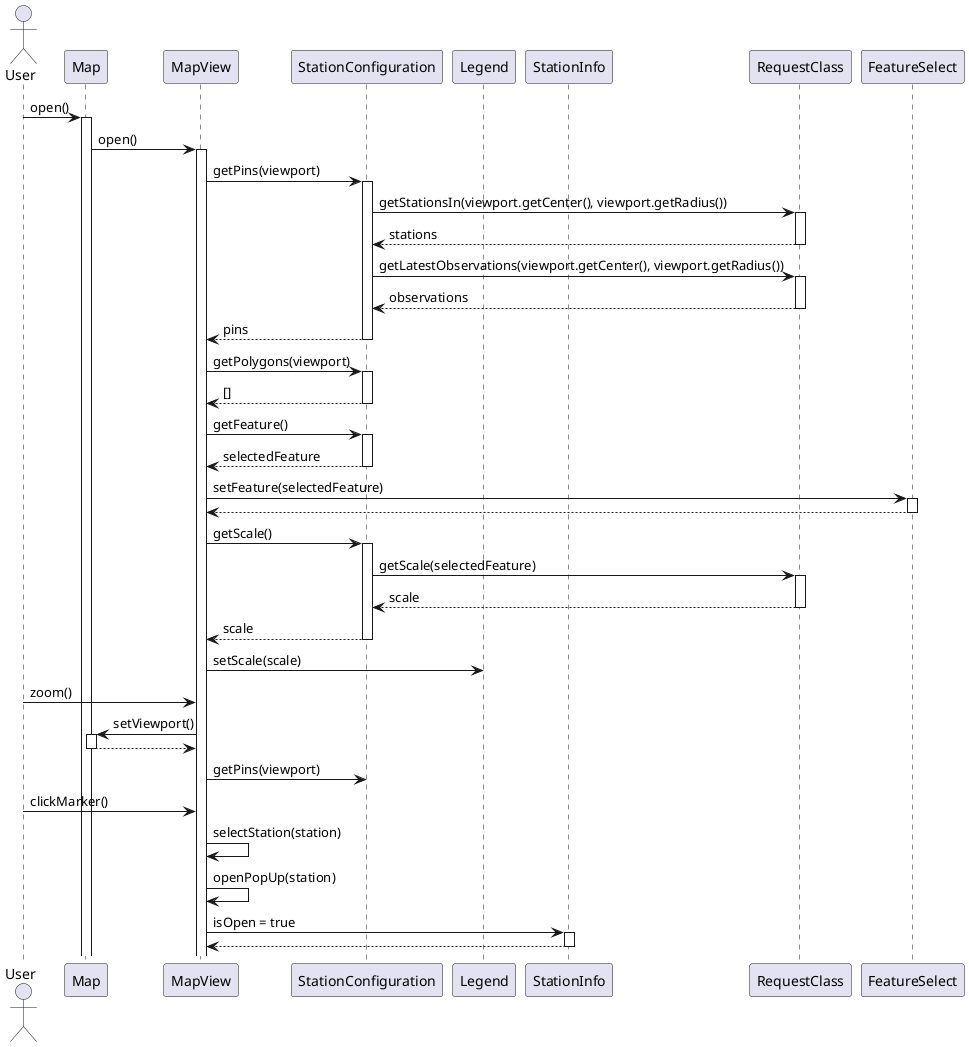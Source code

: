 @startuml MapPageTest

actor User
participant Map
participant MapView
participant StationConfiguration
participant Legend 
participant StationInfo
participant RequestClass

User -> Map ++: open()
Map -> MapView ++: open()
MapView -> StationConfiguration ++ : getPins(viewport)
StationConfiguration -> RequestClass ++ : getStationsIn(viewport.getCenter(), viewport.getRadius())
return stations
StationConfiguration -> RequestClass ++ : getLatestObservations(viewport.getCenter(), viewport.getRadius())
return observations
StationConfiguration --> MapView --: pins

MapView -> StationConfiguration ++ : getPolygons(viewport)
StationConfiguration --> MapView -- : []

MapView -> StationConfiguration ++ : getFeature()
StationConfiguration --> MapView -- : selectedFeature
MapView -> FeatureSelect ++ : setFeature(selectedFeature)
return

MapView -> StationConfiguration ++ : getScale()
StationConfiguration -> RequestClass ++: getScale(selectedFeature)
return scale
StationConfiguration --> MapView -- : scale
MapView -> Legend : setScale(scale)

' Zooming out
User -> MapView : zoom()
MapView -> Map ++: setViewport()
return
MapView -> StationConfiguration : getPins(viewport)

' Click on station

User -> MapView : clickMarker()
MapView -> MapView : selectStation(station)
MapView -> MapView : openPopUp(station)
MapView -> StationInfo ++: isOpen = true
return

@enduml